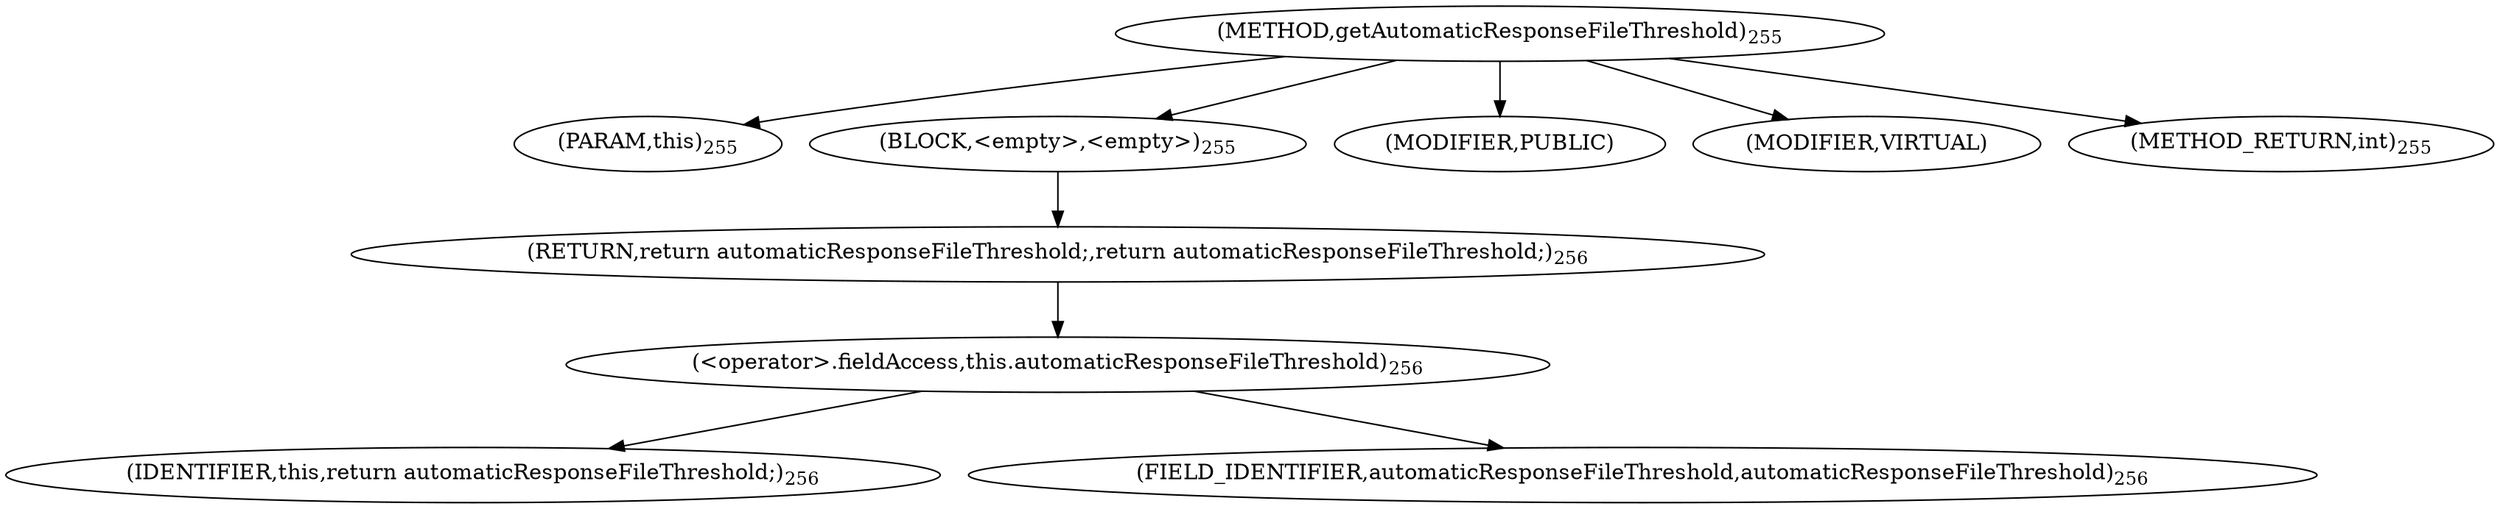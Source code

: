 digraph "getAutomaticResponseFileThreshold" {  
"316" [label = <(METHOD,getAutomaticResponseFileThreshold)<SUB>255</SUB>> ]
"317" [label = <(PARAM,this)<SUB>255</SUB>> ]
"318" [label = <(BLOCK,&lt;empty&gt;,&lt;empty&gt;)<SUB>255</SUB>> ]
"319" [label = <(RETURN,return automaticResponseFileThreshold;,return automaticResponseFileThreshold;)<SUB>256</SUB>> ]
"320" [label = <(&lt;operator&gt;.fieldAccess,this.automaticResponseFileThreshold)<SUB>256</SUB>> ]
"321" [label = <(IDENTIFIER,this,return automaticResponseFileThreshold;)<SUB>256</SUB>> ]
"322" [label = <(FIELD_IDENTIFIER,automaticResponseFileThreshold,automaticResponseFileThreshold)<SUB>256</SUB>> ]
"323" [label = <(MODIFIER,PUBLIC)> ]
"324" [label = <(MODIFIER,VIRTUAL)> ]
"325" [label = <(METHOD_RETURN,int)<SUB>255</SUB>> ]
  "316" -> "317" 
  "316" -> "318" 
  "316" -> "323" 
  "316" -> "324" 
  "316" -> "325" 
  "318" -> "319" 
  "319" -> "320" 
  "320" -> "321" 
  "320" -> "322" 
}
